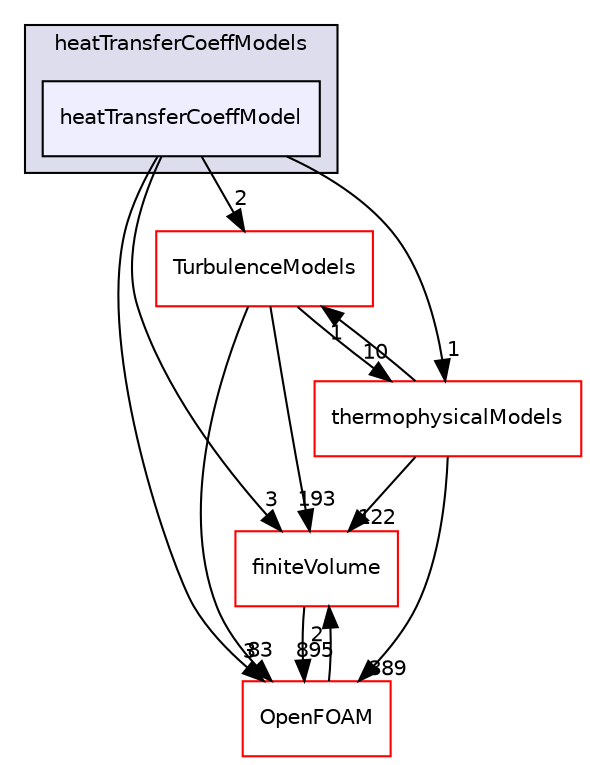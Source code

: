 digraph "src/functionObjects/field/heatTransferCoeff/heatTransferCoeffModels/heatTransferCoeffModel" {
  bgcolor=transparent;
  compound=true
  node [ fontsize="10", fontname="Helvetica"];
  edge [ labelfontsize="10", labelfontname="Helvetica"];
  subgraph clusterdir_23d2302e12169e011868a0ab3a02c4f6 {
    graph [ bgcolor="#ddddee", pencolor="black", label="heatTransferCoeffModels" fontname="Helvetica", fontsize="10", URL="dir_23d2302e12169e011868a0ab3a02c4f6.html"]
  dir_39c0ed5b8f0456308ca476bec3227514 [shape=box, label="heatTransferCoeffModel", style="filled", fillcolor="#eeeeff", pencolor="black", URL="dir_39c0ed5b8f0456308ca476bec3227514.html"];
  }
  dir_9bd15774b555cf7259a6fa18f99fe99b [shape=box label="finiteVolume" color="red" URL="dir_9bd15774b555cf7259a6fa18f99fe99b.html"];
  dir_1eda626aeac0f0ad2848c36acaa5d501 [shape=box label="TurbulenceModels" color="red" URL="dir_1eda626aeac0f0ad2848c36acaa5d501.html"];
  dir_2778d089ec5c4f66810b11f753867003 [shape=box label="thermophysicalModels" color="red" URL="dir_2778d089ec5c4f66810b11f753867003.html"];
  dir_c5473ff19b20e6ec4dfe5c310b3778a8 [shape=box label="OpenFOAM" color="red" URL="dir_c5473ff19b20e6ec4dfe5c310b3778a8.html"];
  dir_9bd15774b555cf7259a6fa18f99fe99b->dir_c5473ff19b20e6ec4dfe5c310b3778a8 [headlabel="895", labeldistance=1.5 headhref="dir_000814_002151.html"];
  dir_39c0ed5b8f0456308ca476bec3227514->dir_9bd15774b555cf7259a6fa18f99fe99b [headlabel="3", labeldistance=1.5 headhref="dir_001299_000814.html"];
  dir_39c0ed5b8f0456308ca476bec3227514->dir_1eda626aeac0f0ad2848c36acaa5d501 [headlabel="2", labeldistance=1.5 headhref="dir_001299_002933.html"];
  dir_39c0ed5b8f0456308ca476bec3227514->dir_2778d089ec5c4f66810b11f753867003 [headlabel="1", labeldistance=1.5 headhref="dir_001299_001225.html"];
  dir_39c0ed5b8f0456308ca476bec3227514->dir_c5473ff19b20e6ec4dfe5c310b3778a8 [headlabel="3", labeldistance=1.5 headhref="dir_001299_002151.html"];
  dir_1eda626aeac0f0ad2848c36acaa5d501->dir_9bd15774b555cf7259a6fa18f99fe99b [headlabel="193", labeldistance=1.5 headhref="dir_002933_000814.html"];
  dir_1eda626aeac0f0ad2848c36acaa5d501->dir_2778d089ec5c4f66810b11f753867003 [headlabel="10", labeldistance=1.5 headhref="dir_002933_001225.html"];
  dir_1eda626aeac0f0ad2848c36acaa5d501->dir_c5473ff19b20e6ec4dfe5c310b3778a8 [headlabel="83", labeldistance=1.5 headhref="dir_002933_002151.html"];
  dir_2778d089ec5c4f66810b11f753867003->dir_9bd15774b555cf7259a6fa18f99fe99b [headlabel="122", labeldistance=1.5 headhref="dir_001225_000814.html"];
  dir_2778d089ec5c4f66810b11f753867003->dir_1eda626aeac0f0ad2848c36acaa5d501 [headlabel="1", labeldistance=1.5 headhref="dir_001225_002933.html"];
  dir_2778d089ec5c4f66810b11f753867003->dir_c5473ff19b20e6ec4dfe5c310b3778a8 [headlabel="389", labeldistance=1.5 headhref="dir_001225_002151.html"];
  dir_c5473ff19b20e6ec4dfe5c310b3778a8->dir_9bd15774b555cf7259a6fa18f99fe99b [headlabel="2", labeldistance=1.5 headhref="dir_002151_000814.html"];
}
